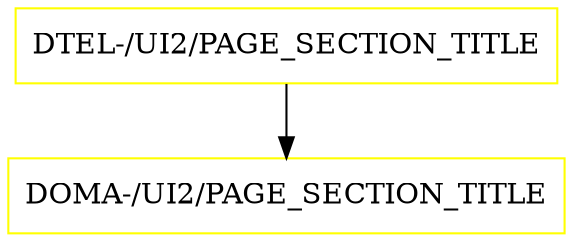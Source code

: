 digraph G {
  "DTEL-/UI2/PAGE_SECTION_TITLE" [shape=box,color=yellow];
  "DOMA-/UI2/PAGE_SECTION_TITLE" [shape=box,color=yellow,URL="./DOMA_%23UI2%23PAGE_SECTION_TITLE.html"];
  "DTEL-/UI2/PAGE_SECTION_TITLE" -> "DOMA-/UI2/PAGE_SECTION_TITLE";
}
